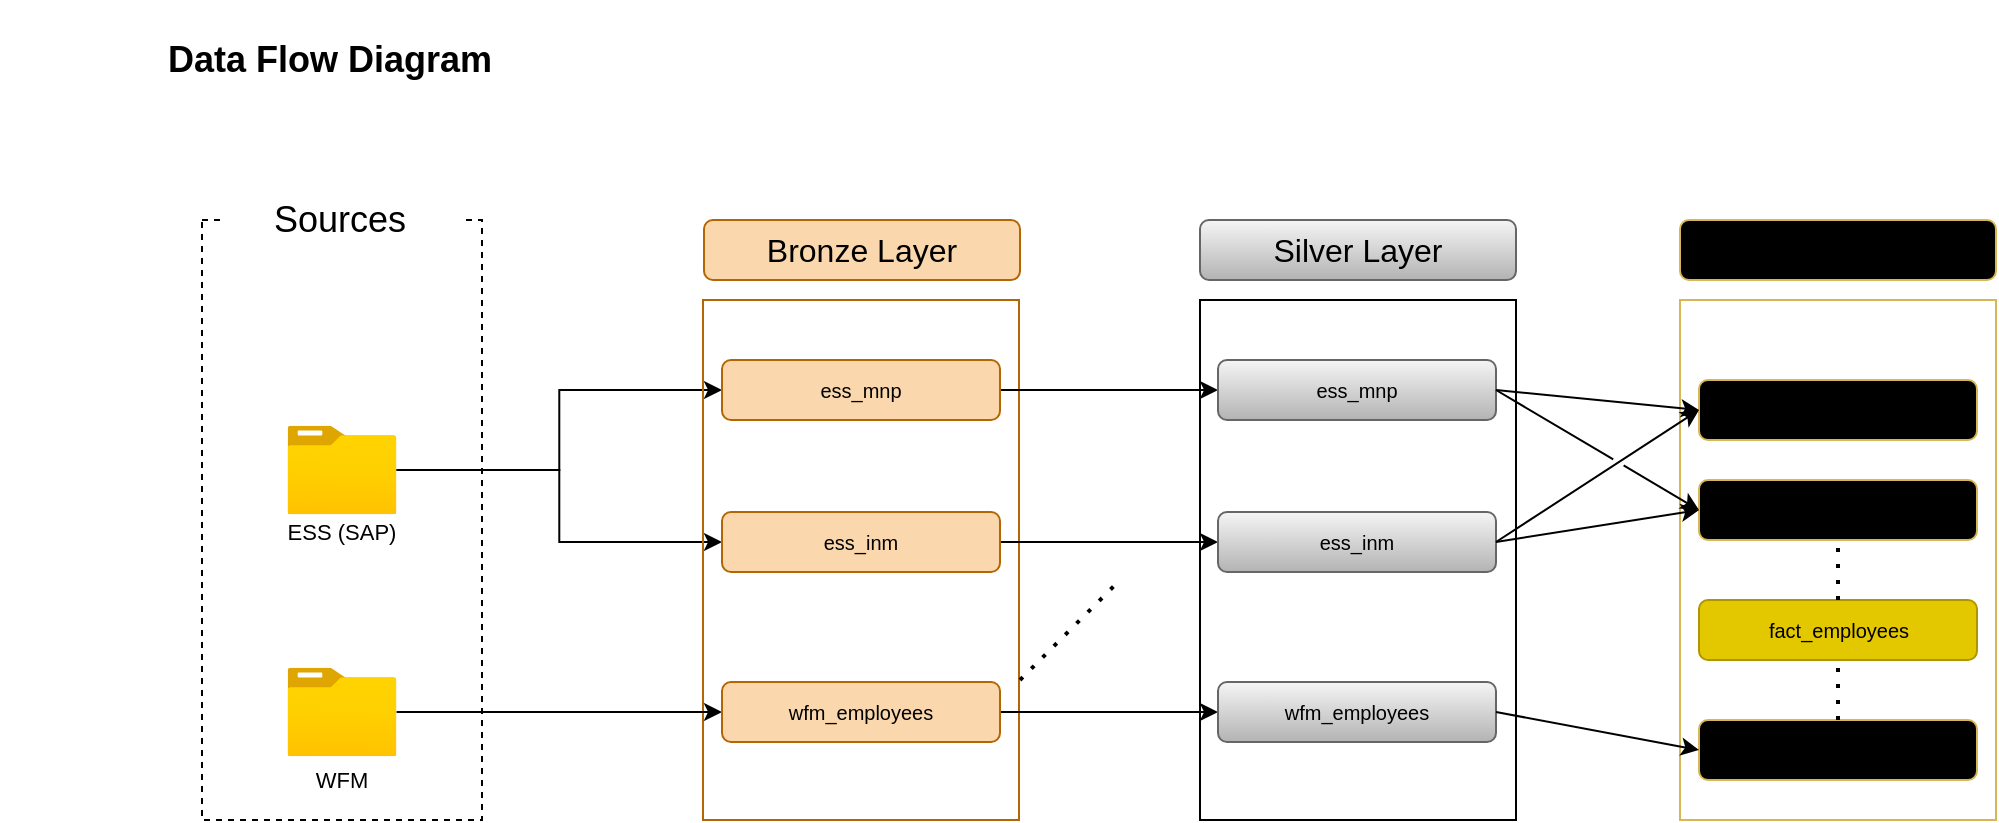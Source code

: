 <mxfile version="28.0.6">
  <diagram name="Page-1" id="CTv7H4BbikqfqBvuobzC">
    <mxGraphModel dx="1042" dy="626" grid="1" gridSize="10" guides="1" tooltips="1" connect="1" arrows="1" fold="1" page="1" pageScale="1" pageWidth="827" pageHeight="1169" math="0" shadow="0">
      <root>
        <mxCell id="0" />
        <mxCell id="1" parent="0" />
        <mxCell id="_-So-G6JZP1gXvLWuwMC-1" value="&lt;b&gt;&lt;font style=&quot;font-size: 18px;&quot;&gt;Data Flow Diagram&lt;/font&gt;&lt;/b&gt;" style="rounded=0;whiteSpace=wrap;html=1;fillColor=none;strokeColor=none;" parent="1" vertex="1">
          <mxGeometry x="10" y="10" width="330" height="60" as="geometry" />
        </mxCell>
        <mxCell id="_-So-G6JZP1gXvLWuwMC-2" value="" style="rounded=0;whiteSpace=wrap;html=1;fillColor=none;dashed=1;" parent="1" vertex="1">
          <mxGeometry x="111" y="120" width="140" height="300" as="geometry" />
        </mxCell>
        <mxCell id="_-So-G6JZP1gXvLWuwMC-3" value="&lt;font style=&quot;font-size: 18px;&quot;&gt;Sources&lt;/font&gt;" style="rounded=1;whiteSpace=wrap;html=1;fillColor=default;strokeColor=none;" parent="1" vertex="1">
          <mxGeometry x="120" y="90" width="120" height="60" as="geometry" />
        </mxCell>
        <mxCell id="_-So-G6JZP1gXvLWuwMC-20" style="edgeStyle=orthogonalEdgeStyle;rounded=0;orthogonalLoop=1;jettySize=auto;html=1;" parent="1" source="_-So-G6JZP1gXvLWuwMC-4" target="_-So-G6JZP1gXvLWuwMC-17" edge="1">
          <mxGeometry relative="1" as="geometry" />
        </mxCell>
        <mxCell id="_-So-G6JZP1gXvLWuwMC-23" style="edgeStyle=orthogonalEdgeStyle;rounded=0;orthogonalLoop=1;jettySize=auto;html=1;entryX=0;entryY=0.5;entryDx=0;entryDy=0;" parent="1" source="_-So-G6JZP1gXvLWuwMC-4" target="_-So-G6JZP1gXvLWuwMC-13" edge="1">
          <mxGeometry relative="1" as="geometry" />
        </mxCell>
        <mxCell id="_-So-G6JZP1gXvLWuwMC-4" value="" style="image;aspect=fixed;html=1;points=[];align=center;fontSize=12;image=img/lib/azure2/general/Folder_Blank.svg;" parent="1" vertex="1">
          <mxGeometry x="153.75" y="222.89" width="54.5" height="44.23" as="geometry" />
        </mxCell>
        <mxCell id="_-So-G6JZP1gXvLWuwMC-8" value="&lt;font&gt;ESS (SAP)&lt;/font&gt;" style="rounded=1;whiteSpace=wrap;html=1;fillColor=none;strokeColor=none;fontSize=11;" parent="1" vertex="1">
          <mxGeometry x="121" y="266" width="120" height="20" as="geometry" />
        </mxCell>
        <mxCell id="_-So-G6JZP1gXvLWuwMC-11" value="Bronze Layer" style="rounded=1;whiteSpace=wrap;html=1;fillColor=#fad7ac;strokeColor=#b46504;fontSize=16;" parent="1" vertex="1">
          <mxGeometry x="362" y="120" width="158" height="30" as="geometry" />
        </mxCell>
        <mxCell id="_-So-G6JZP1gXvLWuwMC-12" value="" style="rounded=0;whiteSpace=wrap;html=1;fillColor=none;strokeColor=#b46504;fontSize=16;" parent="1" vertex="1">
          <mxGeometry x="361.5" y="160" width="158" height="260" as="geometry" />
        </mxCell>
        <mxCell id="ldsSTnJfSurYdlAkaAct-9" style="edgeStyle=orthogonalEdgeStyle;rounded=0;orthogonalLoop=1;jettySize=auto;html=1;" parent="1" source="_-So-G6JZP1gXvLWuwMC-13" target="ldsSTnJfSurYdlAkaAct-3" edge="1">
          <mxGeometry relative="1" as="geometry" />
        </mxCell>
        <mxCell id="_-So-G6JZP1gXvLWuwMC-13" value="ess_mnp" style="rounded=1;whiteSpace=wrap;html=1;fillColor=#fad7ac;strokeColor=#b46504;fontSize=10;" parent="1" vertex="1">
          <mxGeometry x="371" y="190" width="139" height="30" as="geometry" />
        </mxCell>
        <mxCell id="ldsSTnJfSurYdlAkaAct-10" style="edgeStyle=orthogonalEdgeStyle;rounded=0;orthogonalLoop=1;jettySize=auto;html=1;exitX=1;exitY=0.5;exitDx=0;exitDy=0;" parent="1" source="_-So-G6JZP1gXvLWuwMC-17" target="ldsSTnJfSurYdlAkaAct-4" edge="1">
          <mxGeometry relative="1" as="geometry" />
        </mxCell>
        <mxCell id="_-So-G6JZP1gXvLWuwMC-17" value="ess_inm" style="rounded=1;whiteSpace=wrap;html=1;fillColor=#fad7ac;strokeColor=#b46504;fontSize=10;" parent="1" vertex="1">
          <mxGeometry x="371" y="266" width="139" height="30" as="geometry" />
        </mxCell>
        <mxCell id="_-So-G6JZP1gXvLWuwMC-24" style="edgeStyle=orthogonalEdgeStyle;rounded=0;orthogonalLoop=1;jettySize=auto;html=1;" parent="1" source="_-So-G6JZP1gXvLWuwMC-27" target="_-So-G6JZP1gXvLWuwMC-30" edge="1">
          <mxGeometry relative="1" as="geometry" />
        </mxCell>
        <mxCell id="_-So-G6JZP1gXvLWuwMC-27" value="" style="image;aspect=fixed;html=1;points=[];align=center;fontSize=12;image=img/lib/azure2/general/Folder_Blank.svg;" parent="1" vertex="1">
          <mxGeometry x="153.75" y="343.89" width="54.5" height="44.23" as="geometry" />
        </mxCell>
        <mxCell id="_-So-G6JZP1gXvLWuwMC-28" value="&lt;font&gt;WFM&lt;/font&gt;" style="rounded=1;whiteSpace=wrap;html=1;fillColor=none;strokeColor=none;fontSize=11;" parent="1" vertex="1">
          <mxGeometry x="121" y="390" width="120" height="20" as="geometry" />
        </mxCell>
        <mxCell id="ldsSTnJfSurYdlAkaAct-13" style="edgeStyle=orthogonalEdgeStyle;rounded=0;orthogonalLoop=1;jettySize=auto;html=1;" parent="1" source="_-So-G6JZP1gXvLWuwMC-30" target="ldsSTnJfSurYdlAkaAct-7" edge="1">
          <mxGeometry relative="1" as="geometry" />
        </mxCell>
        <mxCell id="_-So-G6JZP1gXvLWuwMC-30" value="wfm_employees" style="rounded=1;whiteSpace=wrap;html=1;fillColor=#fad7ac;strokeColor=#b46504;fontSize=10;" parent="1" vertex="1">
          <mxGeometry x="371" y="351" width="139" height="30" as="geometry" />
        </mxCell>
        <mxCell id="ldsSTnJfSurYdlAkaAct-1" value="Silver Layer" style="rounded=1;whiteSpace=wrap;html=1;fillColor=#f5f5f5;strokeColor=#666666;fontSize=16;gradientColor=#b3b3b3;" parent="1" vertex="1">
          <mxGeometry x="610" y="120" width="158" height="30" as="geometry" />
        </mxCell>
        <mxCell id="ldsSTnJfSurYdlAkaAct-2" value="" style="rounded=0;whiteSpace=wrap;html=1;fillColor=none;fontSize=16;strokeColor=default;" parent="1" vertex="1">
          <mxGeometry x="610" y="160" width="158" height="260" as="geometry" />
        </mxCell>
        <mxCell id="ldsSTnJfSurYdlAkaAct-3" value="ess_mnp" style="rounded=1;whiteSpace=wrap;html=1;fillColor=#f5f5f5;strokeColor=#666666;fontSize=10;gradientColor=#b3b3b3;" parent="1" vertex="1">
          <mxGeometry x="619" y="190" width="139" height="30" as="geometry" />
        </mxCell>
        <mxCell id="ldsSTnJfSurYdlAkaAct-4" value="ess_inm" style="rounded=1;whiteSpace=wrap;html=1;fillColor=#f5f5f5;strokeColor=#666666;fontSize=10;gradientColor=#b3b3b3;" parent="1" vertex="1">
          <mxGeometry x="619" y="266" width="139" height="30" as="geometry" />
        </mxCell>
        <mxCell id="ldsSTnJfSurYdlAkaAct-7" value="wfm_employees" style="rounded=1;whiteSpace=wrap;html=1;fillColor=#f5f5f5;strokeColor=#666666;fontSize=10;gradientColor=#b3b3b3;" parent="1" vertex="1">
          <mxGeometry x="619" y="351" width="139" height="30" as="geometry" />
        </mxCell>
        <mxCell id="UxqbFNiShDq20qU9HtJH-1" value="Gold Layer" style="rounded=1;whiteSpace=wrap;html=1;fillColor=light-dark(#ffffff, #281d00);strokeColor=#d6b656;fontSize=16;gradientColor=#ffd966;" parent="1" vertex="1">
          <mxGeometry x="850" y="120" width="158" height="30" as="geometry" />
        </mxCell>
        <mxCell id="UxqbFNiShDq20qU9HtJH-2" value="" style="rounded=0;whiteSpace=wrap;html=1;fillColor=none;fontSize=16;strokeColor=#d6b656;gradientColor=#ffd966;" parent="1" vertex="1">
          <mxGeometry x="850" y="160" width="158" height="260" as="geometry" />
        </mxCell>
        <mxCell id="UxqbFNiShDq20qU9HtJH-3" value="fact_time_all" style="rounded=1;whiteSpace=wrap;html=1;fillColor=light-dark(#ffffff, #281d00);strokeColor=#d6b656;fontSize=10;gradientColor=#ffd966;" parent="1" vertex="1">
          <mxGeometry x="859.5" y="200" width="139" height="30" as="geometry" />
        </mxCell>
        <mxCell id="UxqbFNiShDq20qU9HtJH-4" value="dim_employees" style="rounded=1;whiteSpace=wrap;html=1;fillColor=light-dark(#ffffff, #281d00);strokeColor=#d6b656;fontSize=10;gradientColor=#ffd966;" parent="1" vertex="1">
          <mxGeometry x="859.5" y="370" width="139" height="30" as="geometry" />
        </mxCell>
        <mxCell id="UxqbFNiShDq20qU9HtJH-9" value="" style="endArrow=classic;html=1;rounded=0;exitX=1;exitY=0.5;exitDx=0;exitDy=0;entryX=0;entryY=0.5;entryDx=0;entryDy=0;jumpStyle=gap;" parent="1" source="ldsSTnJfSurYdlAkaAct-3" target="UxqbFNiShDq20qU9HtJH-3" edge="1">
          <mxGeometry width="50" height="50" relative="1" as="geometry">
            <mxPoint x="790" y="280" as="sourcePoint" />
            <mxPoint x="840" y="230" as="targetPoint" />
          </mxGeometry>
        </mxCell>
        <mxCell id="UxqbFNiShDq20qU9HtJH-10" value="" style="endArrow=classic;html=1;rounded=0;exitX=1;exitY=0.5;exitDx=0;exitDy=0;jumpStyle=gap;entryX=0;entryY=0.5;entryDx=0;entryDy=0;" parent="1" source="ldsSTnJfSurYdlAkaAct-4" target="UxqbFNiShDq20qU9HtJH-3" edge="1">
          <mxGeometry width="50" height="50" relative="1" as="geometry">
            <mxPoint x="820" y="260" as="sourcePoint" />
            <mxPoint x="860" y="220" as="targetPoint" />
          </mxGeometry>
        </mxCell>
        <mxCell id="UxqbFNiShDq20qU9HtJH-12" value="" style="endArrow=classic;html=1;rounded=0;exitX=1;exitY=0.5;exitDx=0;exitDy=0;entryX=0;entryY=0.5;entryDx=0;entryDy=0;jumpStyle=gap;" parent="1" source="ldsSTnJfSurYdlAkaAct-7" target="UxqbFNiShDq20qU9HtJH-4" edge="1">
          <mxGeometry width="50" height="50" relative="1" as="geometry">
            <mxPoint x="757.5" y="409.5" as="sourcePoint" />
            <mxPoint x="859.5" y="320.5" as="targetPoint" />
          </mxGeometry>
        </mxCell>
        <mxCell id="cNnGZBlvACVzYKE1cTF0-1" value="fact_recent_approved_hours" style="rounded=1;whiteSpace=wrap;html=1;fillColor=light-dark(#ffffff, #281d00);strokeColor=#d6b656;fontSize=10;gradientColor=#ffd966;" vertex="1" parent="1">
          <mxGeometry x="859.5" y="250" width="139" height="30" as="geometry" />
        </mxCell>
        <mxCell id="cNnGZBlvACVzYKE1cTF0-2" value="" style="endArrow=classic;html=1;rounded=0;exitX=1;exitY=0.5;exitDx=0;exitDy=0;entryX=0;entryY=0.5;entryDx=0;entryDy=0;jumpStyle=gap;" edge="1" parent="1" source="ldsSTnJfSurYdlAkaAct-3" target="cNnGZBlvACVzYKE1cTF0-1">
          <mxGeometry width="50" height="50" relative="1" as="geometry">
            <mxPoint x="810" y="230" as="sourcePoint" />
            <mxPoint x="912" y="233" as="targetPoint" />
          </mxGeometry>
        </mxCell>
        <mxCell id="cNnGZBlvACVzYKE1cTF0-3" value="" style="endArrow=classic;html=1;rounded=0;exitX=1;exitY=0.5;exitDx=0;exitDy=0;jumpStyle=gap;entryX=0;entryY=0.5;entryDx=0;entryDy=0;" edge="1" parent="1" source="ldsSTnJfSurYdlAkaAct-4" target="cNnGZBlvACVzYKE1cTF0-1">
          <mxGeometry width="50" height="50" relative="1" as="geometry">
            <mxPoint x="810" y="343" as="sourcePoint" />
            <mxPoint x="912" y="270" as="targetPoint" />
          </mxGeometry>
        </mxCell>
        <mxCell id="cNnGZBlvACVzYKE1cTF0-4" value="" style="endArrow=none;dashed=1;html=1;dashPattern=1 3;strokeWidth=2;rounded=0;" edge="1" parent="1">
          <mxGeometry width="50" height="50" relative="1" as="geometry">
            <mxPoint x="520" y="350" as="sourcePoint" />
            <mxPoint x="570" y="300" as="targetPoint" />
          </mxGeometry>
        </mxCell>
        <mxCell id="cNnGZBlvACVzYKE1cTF0-9" value="fact_employees" style="rounded=1;whiteSpace=wrap;html=1;fillColor=#e3c800;strokeColor=#B09500;fontSize=10;fontColor=#000000;" vertex="1" parent="1">
          <mxGeometry x="859.5" y="310" width="139" height="30" as="geometry" />
        </mxCell>
        <mxCell id="cNnGZBlvACVzYKE1cTF0-10" value="" style="endArrow=none;dashed=1;html=1;dashPattern=1 3;strokeWidth=2;rounded=0;entryX=0.5;entryY=1;entryDx=0;entryDy=0;exitX=0.5;exitY=0;exitDx=0;exitDy=0;" edge="1" parent="1" source="UxqbFNiShDq20qU9HtJH-4" target="cNnGZBlvACVzYKE1cTF0-9">
          <mxGeometry width="50" height="50" relative="1" as="geometry">
            <mxPoint x="920" y="360" as="sourcePoint" />
            <mxPoint x="970" y="310" as="targetPoint" />
          </mxGeometry>
        </mxCell>
        <mxCell id="cNnGZBlvACVzYKE1cTF0-11" value="" style="endArrow=none;dashed=1;html=1;dashPattern=1 3;strokeWidth=2;rounded=0;entryX=0.5;entryY=1;entryDx=0;entryDy=0;exitX=0.5;exitY=0;exitDx=0;exitDy=0;" edge="1" parent="1" source="cNnGZBlvACVzYKE1cTF0-9" target="cNnGZBlvACVzYKE1cTF0-1">
          <mxGeometry width="50" height="50" relative="1" as="geometry">
            <mxPoint x="920" y="320" as="sourcePoint" />
            <mxPoint x="920" y="290" as="targetPoint" />
            <Array as="points" />
          </mxGeometry>
        </mxCell>
      </root>
    </mxGraphModel>
  </diagram>
</mxfile>
